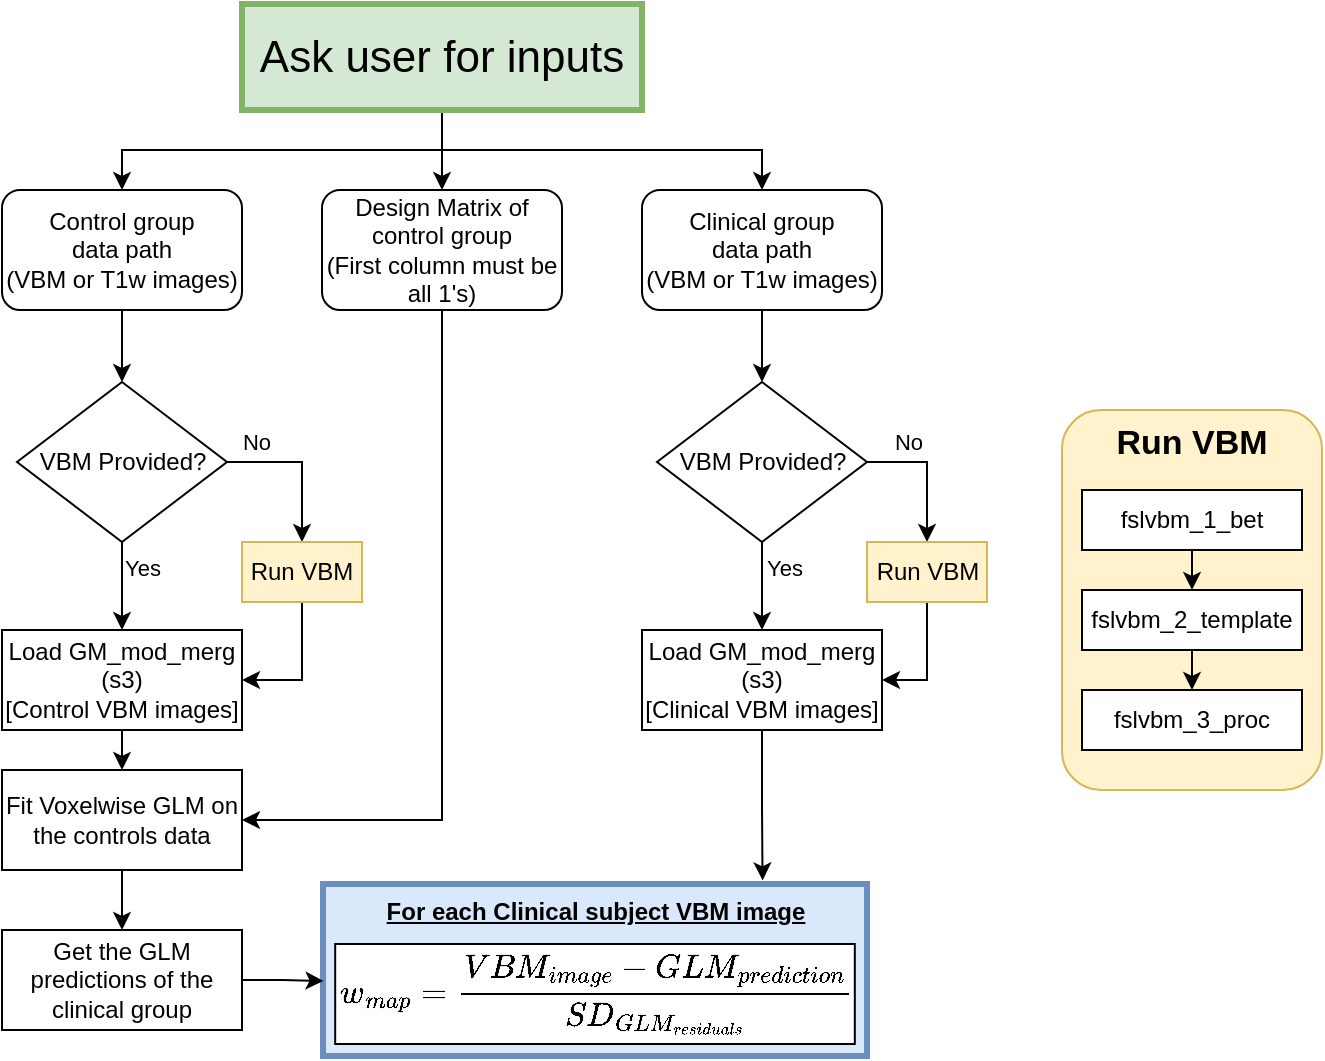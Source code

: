 <mxfile version="24.7.17">
  <diagram name="Page-1" id="9O0WCs2nOPyIhRcXitbe">
    <mxGraphModel dx="819" dy="478" grid="1" gridSize="10" guides="1" tooltips="1" connect="1" arrows="1" fold="1" page="0" pageScale="1" pageWidth="827" pageHeight="1169" math="1" shadow="0">
      <root>
        <mxCell id="0" />
        <mxCell id="1" parent="0" />
        <mxCell id="lSvSTN2YTzCQWF_QsMw--22" style="edgeStyle=orthogonalEdgeStyle;rounded=0;orthogonalLoop=1;jettySize=auto;html=1;exitX=1;exitY=0.5;exitDx=0;exitDy=0;entryX=0.5;entryY=0;entryDx=0;entryDy=0;" parent="1" source="lSvSTN2YTzCQWF_QsMw--2" target="lSvSTN2YTzCQWF_QsMw--33" edge="1">
          <mxGeometry relative="1" as="geometry">
            <mxPoint x="331.67" y="446" as="targetPoint" />
            <Array as="points">
              <mxPoint x="270" y="436" />
            </Array>
          </mxGeometry>
        </mxCell>
        <mxCell id="lSvSTN2YTzCQWF_QsMw--23" value="No" style="edgeLabel;html=1;align=center;verticalAlign=middle;resizable=0;points=[];" parent="lSvSTN2YTzCQWF_QsMw--22" vertex="1" connectable="0">
          <mxGeometry x="-0.569" relative="1" as="geometry">
            <mxPoint x="-2" y="-10" as="offset" />
          </mxGeometry>
        </mxCell>
        <mxCell id="lSvSTN2YTzCQWF_QsMw--25" style="edgeStyle=orthogonalEdgeStyle;rounded=0;orthogonalLoop=1;jettySize=auto;html=1;exitX=0.5;exitY=1;exitDx=0;exitDy=0;entryX=0.5;entryY=0;entryDx=0;entryDy=0;" parent="1" source="lSvSTN2YTzCQWF_QsMw--2" target="lSvSTN2YTzCQWF_QsMw--24" edge="1">
          <mxGeometry relative="1" as="geometry" />
        </mxCell>
        <mxCell id="lSvSTN2YTzCQWF_QsMw--27" value="Yes" style="edgeLabel;html=1;align=center;verticalAlign=middle;resizable=0;points=[];" parent="lSvSTN2YTzCQWF_QsMw--25" vertex="1" connectable="0">
          <mxGeometry x="-0.154" y="-1" relative="1" as="geometry">
            <mxPoint x="11" y="-6" as="offset" />
          </mxGeometry>
        </mxCell>
        <mxCell id="lSvSTN2YTzCQWF_QsMw--2" value="VBM Provided?" style="rhombus;whiteSpace=wrap;html=1;" parent="1" vertex="1">
          <mxGeometry x="127.5" y="396" width="105" height="80" as="geometry" />
        </mxCell>
        <mxCell id="lSvSTN2YTzCQWF_QsMw--9" style="edgeStyle=orthogonalEdgeStyle;rounded=0;orthogonalLoop=1;jettySize=auto;html=1;exitX=0.5;exitY=1;exitDx=0;exitDy=0;entryX=0.5;entryY=0;entryDx=0;entryDy=0;" parent="1" source="lSvSTN2YTzCQWF_QsMw--3" target="lSvSTN2YTzCQWF_QsMw--6" edge="1">
          <mxGeometry relative="1" as="geometry" />
        </mxCell>
        <mxCell id="lSvSTN2YTzCQWF_QsMw--10" style="edgeStyle=orthogonalEdgeStyle;rounded=0;orthogonalLoop=1;jettySize=auto;html=1;exitX=0.5;exitY=1;exitDx=0;exitDy=0;entryX=0.5;entryY=0;entryDx=0;entryDy=0;" parent="1" source="lSvSTN2YTzCQWF_QsMw--3" target="lSvSTN2YTzCQWF_QsMw--7" edge="1">
          <mxGeometry relative="1" as="geometry" />
        </mxCell>
        <mxCell id="lSvSTN2YTzCQWF_QsMw--56" style="edgeStyle=orthogonalEdgeStyle;rounded=0;orthogonalLoop=1;jettySize=auto;html=1;exitX=0.5;exitY=1;exitDx=0;exitDy=0;entryX=0.5;entryY=0;entryDx=0;entryDy=0;" parent="1" source="lSvSTN2YTzCQWF_QsMw--3" target="lSvSTN2YTzCQWF_QsMw--55" edge="1">
          <mxGeometry relative="1" as="geometry" />
        </mxCell>
        <mxCell id="lSvSTN2YTzCQWF_QsMw--3" value="&lt;div style=&quot;font-size: 22px;&quot;&gt;Ask user for inputs&lt;/div&gt;" style="rounded=0;whiteSpace=wrap;html=1;align=center;fontSize=22;fillColor=#d5e8d4;strokeColor=#82b366;strokeWidth=3;" parent="1" vertex="1">
          <mxGeometry x="240" y="207" width="200" height="53" as="geometry" />
        </mxCell>
        <mxCell id="lSvSTN2YTzCQWF_QsMw--12" style="edgeStyle=orthogonalEdgeStyle;rounded=0;orthogonalLoop=1;jettySize=auto;html=1;exitX=0.5;exitY=1;exitDx=0;exitDy=0;entryX=0.5;entryY=0;entryDx=0;entryDy=0;" parent="1" source="lSvSTN2YTzCQWF_QsMw--6" target="lSvSTN2YTzCQWF_QsMw--2" edge="1">
          <mxGeometry relative="1" as="geometry" />
        </mxCell>
        <mxCell id="lSvSTN2YTzCQWF_QsMw--6" value="Control group&lt;div&gt;data path&lt;/div&gt;&lt;div&gt;(VBM or T1w images)&lt;/div&gt;" style="rounded=1;whiteSpace=wrap;html=1;" parent="1" vertex="1">
          <mxGeometry x="120.0" y="300" width="120" height="60" as="geometry" />
        </mxCell>
        <mxCell id="lSvSTN2YTzCQWF_QsMw--16" style="edgeStyle=orthogonalEdgeStyle;rounded=0;orthogonalLoop=1;jettySize=auto;html=1;exitX=0.5;exitY=1;exitDx=0;exitDy=0;entryX=0.5;entryY=0;entryDx=0;entryDy=0;" parent="1" source="lSvSTN2YTzCQWF_QsMw--7" target="lSvSTN2YTzCQWF_QsMw--15" edge="1">
          <mxGeometry relative="1" as="geometry" />
        </mxCell>
        <mxCell id="lSvSTN2YTzCQWF_QsMw--7" value="Clinical group&lt;div&gt;data path&lt;/div&gt;&lt;div&gt;(VBM or T1w images)&lt;/div&gt;" style="rounded=1;whiteSpace=wrap;html=1;" parent="1" vertex="1">
          <mxGeometry x="440" y="300" width="120" height="60" as="geometry" />
        </mxCell>
        <mxCell id="lSvSTN2YTzCQWF_QsMw--38" style="edgeStyle=orthogonalEdgeStyle;rounded=0;orthogonalLoop=1;jettySize=auto;html=1;exitX=1;exitY=0.5;exitDx=0;exitDy=0;entryX=0.5;entryY=0;entryDx=0;entryDy=0;" parent="1" source="lSvSTN2YTzCQWF_QsMw--15" target="lSvSTN2YTzCQWF_QsMw--37" edge="1">
          <mxGeometry relative="1" as="geometry" />
        </mxCell>
        <mxCell id="lSvSTN2YTzCQWF_QsMw--45" value="No" style="edgeLabel;html=1;align=center;verticalAlign=middle;resizable=0;points=[];" parent="lSvSTN2YTzCQWF_QsMw--38" vertex="1" connectable="0">
          <mxGeometry x="-0.382" y="1" relative="1" as="geometry">
            <mxPoint x="-1" y="-9" as="offset" />
          </mxGeometry>
        </mxCell>
        <mxCell id="lSvSTN2YTzCQWF_QsMw--44" style="edgeStyle=orthogonalEdgeStyle;rounded=0;orthogonalLoop=1;jettySize=auto;html=1;exitX=0.5;exitY=1;exitDx=0;exitDy=0;entryX=0.5;entryY=0;entryDx=0;entryDy=0;" parent="1" source="lSvSTN2YTzCQWF_QsMw--15" target="lSvSTN2YTzCQWF_QsMw--42" edge="1">
          <mxGeometry relative="1" as="geometry" />
        </mxCell>
        <mxCell id="lSvSTN2YTzCQWF_QsMw--46" value="Yes" style="edgeLabel;html=1;align=center;verticalAlign=middle;resizable=0;points=[];" parent="lSvSTN2YTzCQWF_QsMw--44" vertex="1" connectable="0">
          <mxGeometry x="-0.154" relative="1" as="geometry">
            <mxPoint x="11" y="-6" as="offset" />
          </mxGeometry>
        </mxCell>
        <mxCell id="lSvSTN2YTzCQWF_QsMw--15" value="VBM Provided?" style="rhombus;whiteSpace=wrap;html=1;" parent="1" vertex="1">
          <mxGeometry x="447.5" y="396" width="105" height="80" as="geometry" />
        </mxCell>
        <mxCell id="lSvSTN2YTzCQWF_QsMw--39" style="edgeStyle=orthogonalEdgeStyle;rounded=0;orthogonalLoop=1;jettySize=auto;html=1;exitX=0.5;exitY=1;exitDx=0;exitDy=0;entryX=0.5;entryY=0;entryDx=0;entryDy=0;" parent="1" source="lSvSTN2YTzCQWF_QsMw--24" target="lSvSTN2YTzCQWF_QsMw--35" edge="1">
          <mxGeometry relative="1" as="geometry" />
        </mxCell>
        <mxCell id="lSvSTN2YTzCQWF_QsMw--24" value="Load GM_mod_merg&lt;div&gt;(s3)&lt;/div&gt;&lt;div&gt;[Control VBM images]&lt;/div&gt;" style="rounded=0;whiteSpace=wrap;html=1;" parent="1" vertex="1">
          <mxGeometry x="120.0" y="520" width="120" height="50" as="geometry" />
        </mxCell>
        <mxCell id="lSvSTN2YTzCQWF_QsMw--34" style="edgeStyle=orthogonalEdgeStyle;rounded=0;orthogonalLoop=1;jettySize=auto;html=1;exitX=0.5;exitY=1;exitDx=0;exitDy=0;entryX=1;entryY=0.5;entryDx=0;entryDy=0;" parent="1" source="lSvSTN2YTzCQWF_QsMw--33" target="lSvSTN2YTzCQWF_QsMw--24" edge="1">
          <mxGeometry relative="1" as="geometry">
            <Array as="points">
              <mxPoint x="270" y="545" />
            </Array>
          </mxGeometry>
        </mxCell>
        <mxCell id="lSvSTN2YTzCQWF_QsMw--33" value="Run VBM" style="rounded=0;whiteSpace=wrap;html=1;fillColor=#fff2cc;strokeColor=#d6b656;" parent="1" vertex="1">
          <mxGeometry x="240" y="476" width="60" height="30" as="geometry" />
        </mxCell>
        <mxCell id="lSvSTN2YTzCQWF_QsMw--41" style="edgeStyle=orthogonalEdgeStyle;rounded=0;orthogonalLoop=1;jettySize=auto;html=1;exitX=0.5;exitY=1;exitDx=0;exitDy=0;entryX=0.5;entryY=0;entryDx=0;entryDy=0;" parent="1" source="lSvSTN2YTzCQWF_QsMw--35" target="lSvSTN2YTzCQWF_QsMw--40" edge="1">
          <mxGeometry relative="1" as="geometry" />
        </mxCell>
        <mxCell id="lSvSTN2YTzCQWF_QsMw--35" value="Fit Voxelwise GLM on the controls data" style="rounded=0;whiteSpace=wrap;html=1;" parent="1" vertex="1">
          <mxGeometry x="120.0" y="590" width="120" height="50" as="geometry" />
        </mxCell>
        <mxCell id="lSvSTN2YTzCQWF_QsMw--43" style="edgeStyle=orthogonalEdgeStyle;rounded=0;orthogonalLoop=1;jettySize=auto;html=1;exitX=0.5;exitY=1;exitDx=0;exitDy=0;entryX=1;entryY=0.5;entryDx=0;entryDy=0;" parent="1" source="lSvSTN2YTzCQWF_QsMw--37" target="lSvSTN2YTzCQWF_QsMw--42" edge="1">
          <mxGeometry relative="1" as="geometry" />
        </mxCell>
        <mxCell id="lSvSTN2YTzCQWF_QsMw--37" value="Run VBM" style="rounded=0;whiteSpace=wrap;html=1;fillColor=#fff2cc;strokeColor=#d6b656;" parent="1" vertex="1">
          <mxGeometry x="552.5" y="476" width="60" height="30" as="geometry" />
        </mxCell>
        <mxCell id="lSvSTN2YTzCQWF_QsMw--40" value="Get the GLM predictions of the clinical group" style="rounded=0;whiteSpace=wrap;html=1;" parent="1" vertex="1">
          <mxGeometry x="120" y="670" width="120" height="50" as="geometry" />
        </mxCell>
        <mxCell id="lSvSTN2YTzCQWF_QsMw--42" value="Load GM_mod_merg&lt;div&gt;(s3)&lt;/div&gt;&lt;div&gt;[Clinical VBM images]&lt;/div&gt;" style="rounded=0;whiteSpace=wrap;html=1;" parent="1" vertex="1">
          <mxGeometry x="440" y="520" width="120" height="50" as="geometry" />
        </mxCell>
        <mxCell id="lSvSTN2YTzCQWF_QsMw--54" value="" style="group;fillColor=#dae8fc;strokeColor=#6c8ebf;" parent="1" vertex="1" connectable="0">
          <mxGeometry x="280.5" y="647" width="272" height="86" as="geometry" />
        </mxCell>
        <mxCell id="lSvSTN2YTzCQWF_QsMw--47" value="For each Clinical subject VBM image" style="rounded=0;whiteSpace=wrap;html=1;horizontal=1;verticalAlign=top;fillColor=#dae8fc;strokeColor=#6c8ebf;fontStyle=5;strokeWidth=3;" parent="lSvSTN2YTzCQWF_QsMw--54" vertex="1">
          <mxGeometry width="272" height="86" as="geometry" />
        </mxCell>
        <mxCell id="lSvSTN2YTzCQWF_QsMw--51" value="$$w_{map} = \frac{VBM_{image} - GLM_{prediction}}{SD_{GLM_{residuals}}}$$" style="rounded=0;whiteSpace=wrap;html=1;fontSize=14;" parent="lSvSTN2YTzCQWF_QsMw--54" vertex="1">
          <mxGeometry x="6.097" y="30" width="259.817" height="50" as="geometry" />
        </mxCell>
        <mxCell id="lSvSTN2YTzCQWF_QsMw--61" style="edgeStyle=orthogonalEdgeStyle;rounded=0;orthogonalLoop=1;jettySize=auto;html=1;exitX=0.5;exitY=1;exitDx=0;exitDy=0;entryX=1;entryY=0.5;entryDx=0;entryDy=0;" parent="1" source="lSvSTN2YTzCQWF_QsMw--55" target="lSvSTN2YTzCQWF_QsMw--35" edge="1">
          <mxGeometry relative="1" as="geometry" />
        </mxCell>
        <mxCell id="lSvSTN2YTzCQWF_QsMw--55" value="Design Matrix of control group&lt;div&gt;(First column must be all 1&#39;s)&lt;/div&gt;" style="rounded=1;whiteSpace=wrap;html=1;" parent="1" vertex="1">
          <mxGeometry x="280" y="300" width="120" height="60" as="geometry" />
        </mxCell>
        <mxCell id="lSvSTN2YTzCQWF_QsMw--60" value="" style="group" parent="1" vertex="1" connectable="0">
          <mxGeometry x="650" y="410" width="130" height="190" as="geometry" />
        </mxCell>
        <mxCell id="lSvSTN2YTzCQWF_QsMw--36" value="Run VBM" style="rounded=1;whiteSpace=wrap;html=1;fillColor=#fff2cc;strokeColor=#d6b656;verticalAlign=top;fontSize=17;fontStyle=1" parent="lSvSTN2YTzCQWF_QsMw--60" vertex="1">
          <mxGeometry width="130" height="190" as="geometry" />
        </mxCell>
        <mxCell id="lSvSTN2YTzCQWF_QsMw--58" style="edgeStyle=orthogonalEdgeStyle;rounded=0;orthogonalLoop=1;jettySize=auto;html=1;exitX=0.5;exitY=1;exitDx=0;exitDy=0;entryX=0.5;entryY=0;entryDx=0;entryDy=0;" parent="lSvSTN2YTzCQWF_QsMw--60" source="lSvSTN2YTzCQWF_QsMw--29" target="lSvSTN2YTzCQWF_QsMw--31" edge="1">
          <mxGeometry relative="1" as="geometry" />
        </mxCell>
        <mxCell id="lSvSTN2YTzCQWF_QsMw--29" value="fslvbm_1_bet" style="rounded=0;whiteSpace=wrap;html=1;" parent="lSvSTN2YTzCQWF_QsMw--60" vertex="1">
          <mxGeometry x="10" y="40" width="110" height="30" as="geometry" />
        </mxCell>
        <mxCell id="lSvSTN2YTzCQWF_QsMw--59" style="edgeStyle=orthogonalEdgeStyle;rounded=0;orthogonalLoop=1;jettySize=auto;html=1;exitX=0.5;exitY=1;exitDx=0;exitDy=0;entryX=0.5;entryY=0;entryDx=0;entryDy=0;" parent="lSvSTN2YTzCQWF_QsMw--60" source="lSvSTN2YTzCQWF_QsMw--31" target="lSvSTN2YTzCQWF_QsMw--32" edge="1">
          <mxGeometry relative="1" as="geometry" />
        </mxCell>
        <mxCell id="lSvSTN2YTzCQWF_QsMw--31" value="fslvbm_2_template" style="rounded=0;whiteSpace=wrap;html=1;" parent="lSvSTN2YTzCQWF_QsMw--60" vertex="1">
          <mxGeometry x="10" y="90" width="110" height="30" as="geometry" />
        </mxCell>
        <mxCell id="lSvSTN2YTzCQWF_QsMw--32" value="fslvbm_3_proc" style="rounded=0;whiteSpace=wrap;html=1;" parent="lSvSTN2YTzCQWF_QsMw--60" vertex="1">
          <mxGeometry x="10" y="140" width="110" height="30" as="geometry" />
        </mxCell>
        <mxCell id="lSvSTN2YTzCQWF_QsMw--63" style="edgeStyle=orthogonalEdgeStyle;rounded=0;orthogonalLoop=1;jettySize=auto;html=1;exitX=1;exitY=0.5;exitDx=0;exitDy=0;entryX=0.001;entryY=0.564;entryDx=0;entryDy=0;entryPerimeter=0;" parent="1" source="lSvSTN2YTzCQWF_QsMw--40" target="lSvSTN2YTzCQWF_QsMw--47" edge="1">
          <mxGeometry relative="1" as="geometry" />
        </mxCell>
        <mxCell id="lSvSTN2YTzCQWF_QsMw--64" style="edgeStyle=orthogonalEdgeStyle;rounded=0;orthogonalLoop=1;jettySize=auto;html=1;exitX=0.5;exitY=1;exitDx=0;exitDy=0;entryX=0.808;entryY=-0.021;entryDx=0;entryDy=0;entryPerimeter=0;" parent="1" source="lSvSTN2YTzCQWF_QsMw--42" target="lSvSTN2YTzCQWF_QsMw--47" edge="1">
          <mxGeometry relative="1" as="geometry" />
        </mxCell>
      </root>
    </mxGraphModel>
  </diagram>
</mxfile>
